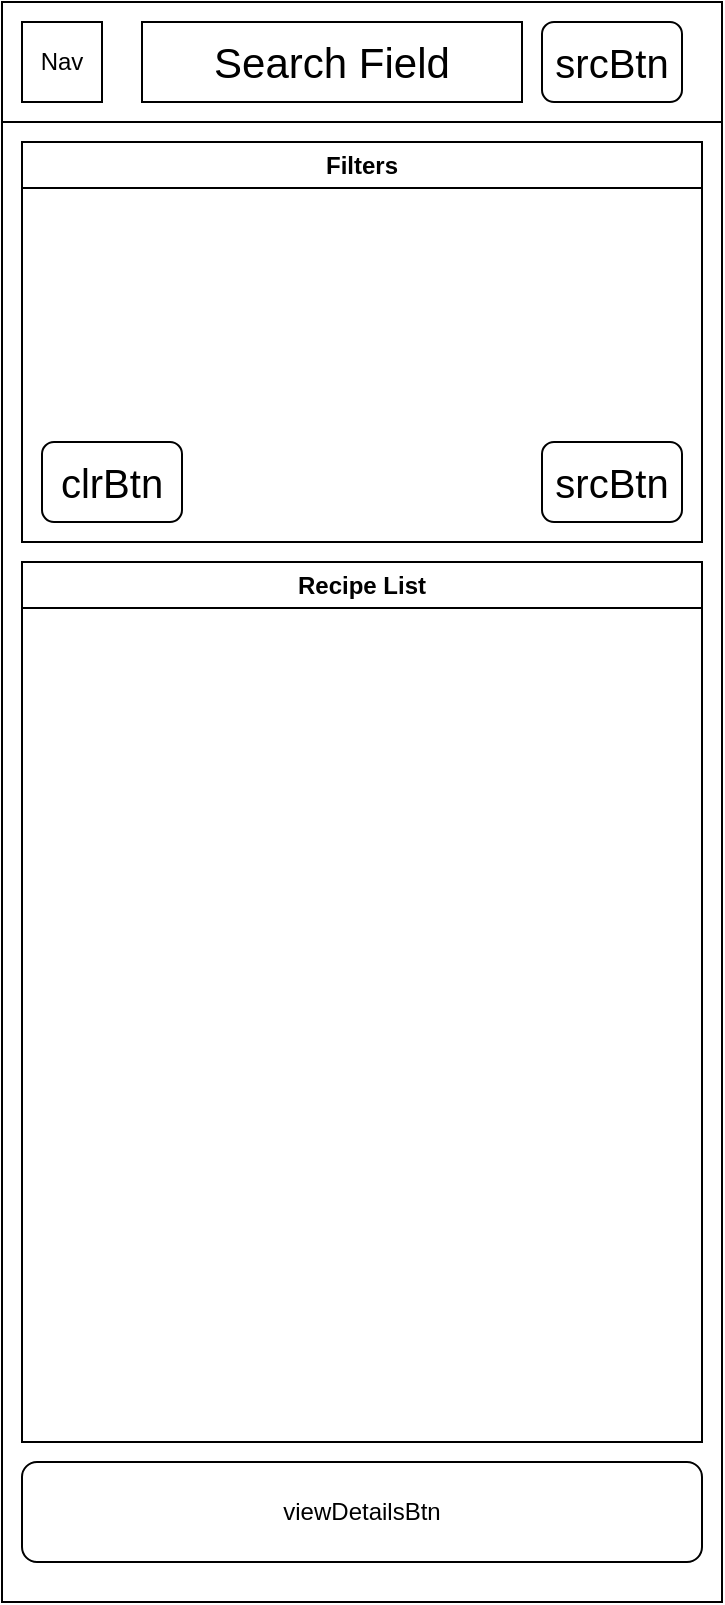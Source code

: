 <mxfile>
    <diagram id="-0FxWjCgJgkCI4He1u1k" name="Page-1">
        <mxGraphModel dx="936" dy="779" grid="1" gridSize="10" guides="1" tooltips="1" connect="1" arrows="1" fold="1" page="1" pageScale="1" pageWidth="850" pageHeight="1100" math="0" shadow="0">
            <root>
                <mxCell id="0"/>
                <mxCell id="1" parent="0"/>
                <mxCell id="2" value="" style="rounded=0;whiteSpace=wrap;html=1;" vertex="1" parent="1">
                    <mxGeometry x="170" y="160" width="360" height="800" as="geometry"/>
                </mxCell>
                <mxCell id="3" value="" style="rounded=0;whiteSpace=wrap;html=1;" vertex="1" parent="1">
                    <mxGeometry x="170" y="160" width="360" height="60" as="geometry"/>
                </mxCell>
                <mxCell id="4" value="viewDetailsBtn" style="rounded=1;whiteSpace=wrap;html=1;" vertex="1" parent="1">
                    <mxGeometry x="180" y="890" width="340" height="50" as="geometry"/>
                </mxCell>
                <mxCell id="5" value="Nav" style="rounded=0;whiteSpace=wrap;html=1;" vertex="1" parent="1">
                    <mxGeometry x="180" y="170" width="40" height="40" as="geometry"/>
                </mxCell>
                <mxCell id="6" value="&lt;font style=&quot;font-size: 21px;&quot;&gt;Search Field&lt;/font&gt;" style="rounded=0;whiteSpace=wrap;html=1;" vertex="1" parent="1">
                    <mxGeometry x="240" y="170" width="190" height="40" as="geometry"/>
                </mxCell>
                <mxCell id="7" value="&lt;font style=&quot;font-size: 20px;&quot;&gt;srcBtn&lt;/font&gt;" style="rounded=1;whiteSpace=wrap;html=1;" vertex="1" parent="1">
                    <mxGeometry x="440" y="170" width="70" height="40" as="geometry"/>
                </mxCell>
                <mxCell id="9" value="Filters" style="swimlane;whiteSpace=wrap;html=1;" vertex="1" parent="1">
                    <mxGeometry x="180" y="230" width="340" height="200" as="geometry"/>
                </mxCell>
                <mxCell id="17" value="&lt;font style=&quot;font-size: 20px;&quot;&gt;srcBtn&lt;/font&gt;" style="rounded=1;whiteSpace=wrap;html=1;" vertex="1" parent="9">
                    <mxGeometry x="260" y="150" width="70" height="40" as="geometry"/>
                </mxCell>
                <mxCell id="16" value="Recipe List" style="swimlane;whiteSpace=wrap;html=1;" vertex="1" parent="1">
                    <mxGeometry x="180" y="440" width="340" height="440" as="geometry"/>
                </mxCell>
                <mxCell id="18" value="&lt;font style=&quot;font-size: 20px;&quot;&gt;clrBtn&lt;/font&gt;" style="rounded=1;whiteSpace=wrap;html=1;" vertex="1" parent="1">
                    <mxGeometry x="190" y="380" width="70" height="40" as="geometry"/>
                </mxCell>
            </root>
        </mxGraphModel>
    </diagram>
</mxfile>